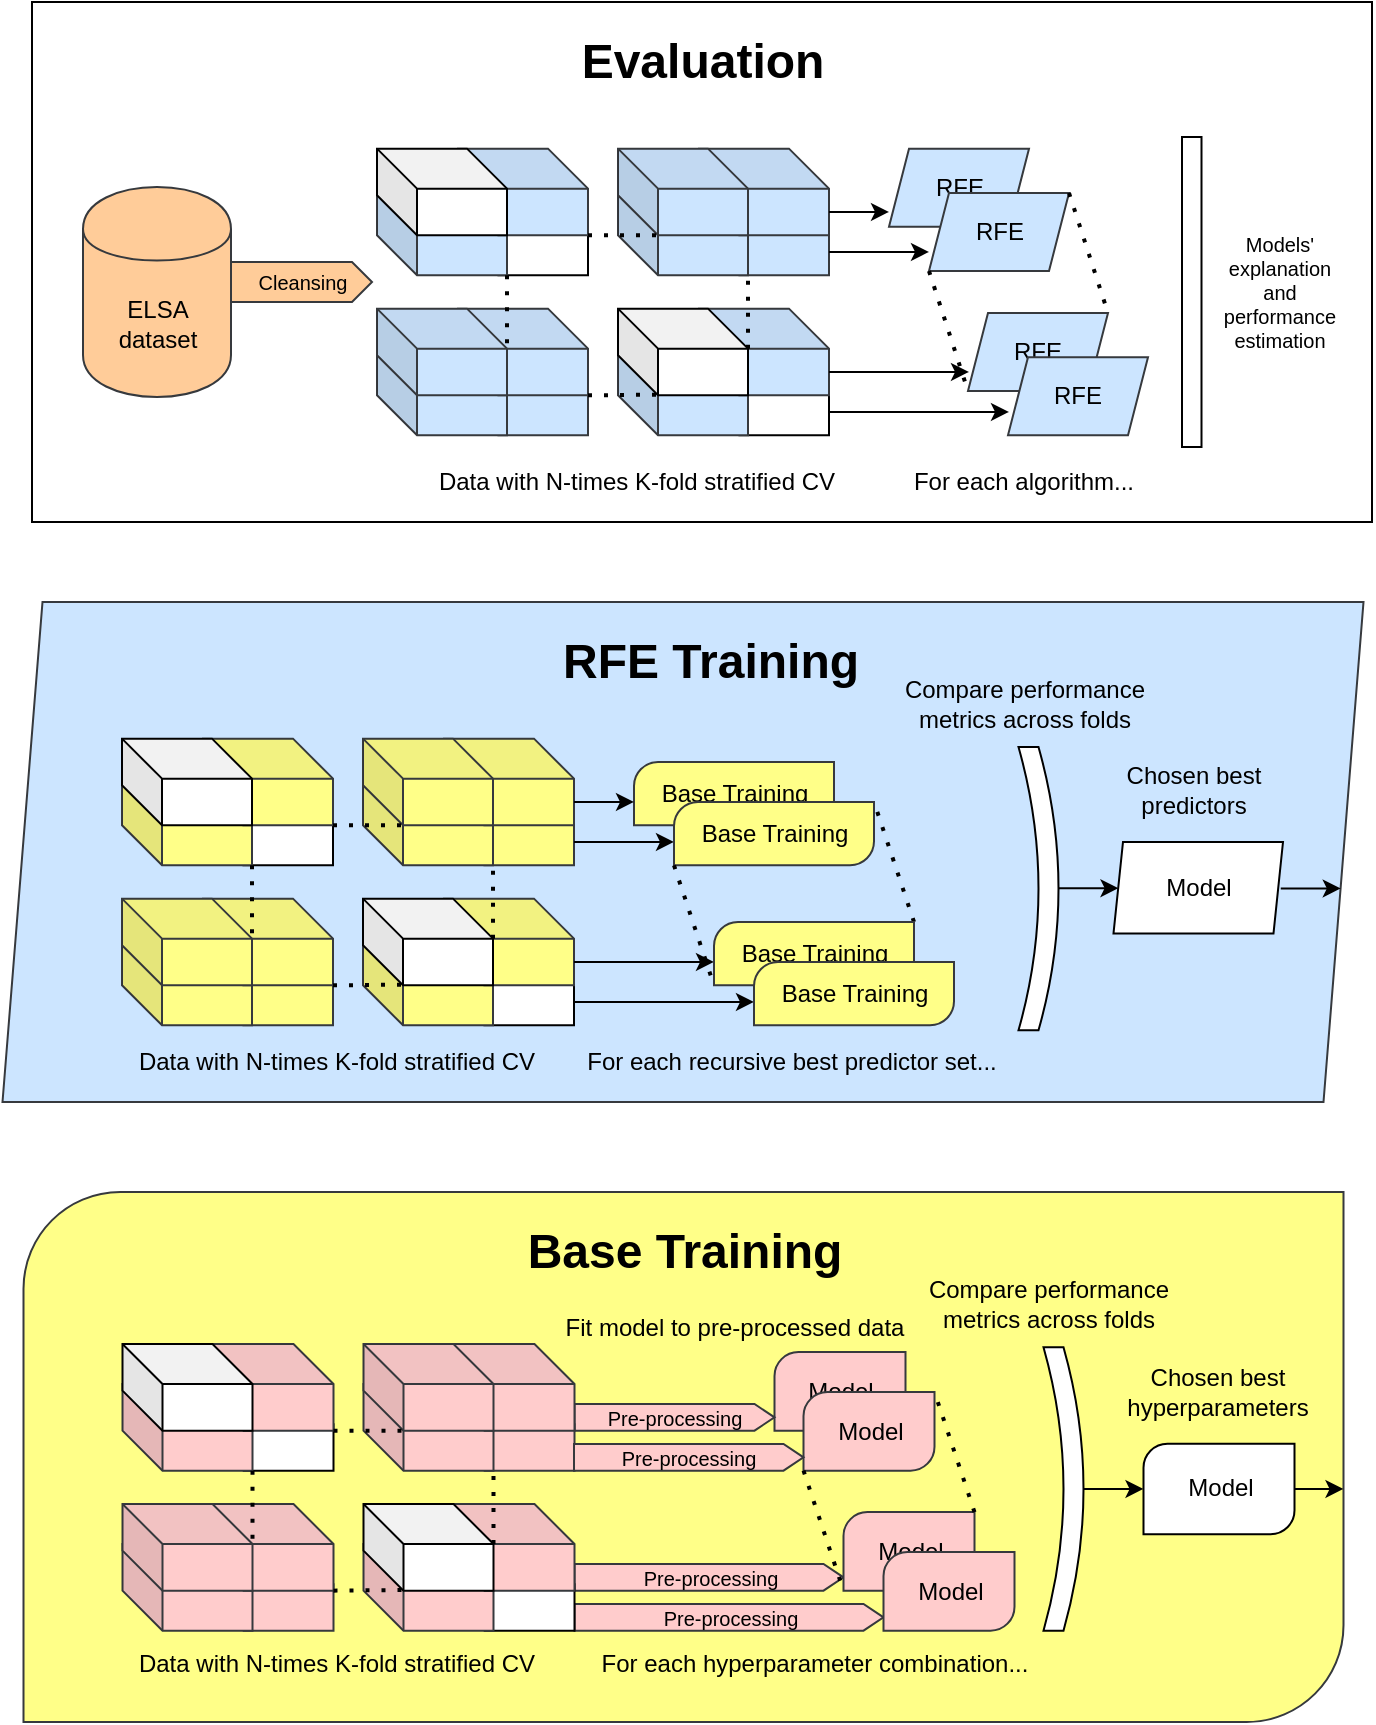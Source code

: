 <mxfile version="13.9.1" type="device"><diagram id="-AvTwbQwjEeElVuaufn1" name="Page-1"><mxGraphModel dx="1426" dy="756" grid="1" gridSize="10" guides="1" tooltips="1" connect="1" arrows="1" fold="1" page="1" pageScale="1" pageWidth="850" pageHeight="1100" math="0" shadow="0"><root><mxCell id="0"/><mxCell id="1" parent="0"/><mxCell id="Uj10vqcuQLMMDsnyqy1q-6" value="" style="shape=parallelogram;perimeter=parallelogramPerimeter;whiteSpace=wrap;html=1;fixedSize=1;fillColor=#cce5ff;strokeColor=#36393d;" parent="1" vertex="1"><mxGeometry x="565.25" y="420" width="680.5" height="250" as="geometry"/></mxCell><mxCell id="lSpxQKbVKW085yXqvklW-295" value="" style="endArrow=none;dashed=1;html=1;dashPattern=1 3;strokeWidth=2;fontSize=12;entryX=1;entryY=0;entryDx=0;entryDy=0;entryPerimeter=0;exitX=1;exitY=0;exitDx=0;exitDy=0;exitPerimeter=0;" parent="1" source="lSpxQKbVKW085yXqvklW-292" target="lSpxQKbVKW085yXqvklW-291" edge="1"><mxGeometry width="50" height="50" relative="1" as="geometry"><mxPoint x="771" y="619.99" as="sourcePoint"/><mxPoint x="821" y="569.99" as="targetPoint"/></mxGeometry></mxCell><mxCell id="lSpxQKbVKW085yXqvklW-287" value="Base Training" style="verticalLabelPosition=middle;verticalAlign=middle;html=1;shape=mxgraph.basic.diag_round_rect;dx=6;fontSize=12;labelPosition=center;align=center;fillColor=#ffff88;strokeColor=#36393d;" parent="1" vertex="1"><mxGeometry x="881" y="500" width="100" height="31.66" as="geometry"/></mxCell><mxCell id="lSpxQKbVKW085yXqvklW-241" value="" style="verticalLabelPosition=bottom;verticalAlign=top;html=1;shape=mxgraph.basic.diag_round_rect;dx=24.21;fontSize=10;fillColor=#ffff88;strokeColor=#36393d;" parent="1" vertex="1"><mxGeometry x="575.75" y="715" width="660" height="265" as="geometry"/></mxCell><mxCell id="lSpxQKbVKW085yXqvklW-206" value="Model" style="verticalLabelPosition=middle;verticalAlign=middle;html=1;shape=mxgraph.basic.diag_round_rect;dx=6;labelPosition=center;align=center;fillColor=#ffcccc;strokeColor=#36393d;" parent="1" vertex="1"><mxGeometry x="951.25" y="795.03" width="65.5" height="39.3" as="geometry"/></mxCell><mxCell id="lSpxQKbVKW085yXqvklW-193" value="&lt;meta charset=&quot;utf-8&quot;&gt;&lt;span style=&quot;font-family: helvetica; font-size: 10px; font-style: normal; letter-spacing: normal; text-align: center; text-indent: 0px; text-transform: none; word-spacing: 0px; display: inline; float: none;&quot;&gt;Pre-processing&lt;/span&gt;" style="html=1;shadow=0;dashed=0;align=center;verticalAlign=middle;shape=mxgraph.arrows2.arrow;dy=0;dx=10;notch=0;fontSize=10;fontStyle=0;labelBackgroundColor=none;fillColor=#ffcccc;strokeColor=#36393d;" parent="1" vertex="1"><mxGeometry x="851.25" y="821" width="100" height="13.33" as="geometry"/></mxCell><mxCell id="lSpxQKbVKW085yXqvklW-195" value="Pre-processing" style="html=1;shadow=0;dashed=0;align=center;verticalAlign=middle;shape=mxgraph.arrows2.arrow;dy=0;dx=10;notch=0;fontSize=10;fillColor=#ffcccc;strokeColor=#36393d;" parent="1" vertex="1"><mxGeometry x="851.25" y="901" width="134.5" height="13.33" as="geometry"/></mxCell><mxCell id="lSpxQKbVKW085yXqvklW-196" value="Pre-processing" style="html=1;shadow=0;dashed=0;align=center;verticalAlign=middle;shape=mxgraph.arrows2.arrow;dy=0;dx=10;notch=0;fontSize=10;fillColor=#ffcccc;strokeColor=#36393d;" parent="1" vertex="1"><mxGeometry x="851.25" y="921" width="154.5" height="13.33" as="geometry"/></mxCell><mxCell id="lSpxQKbVKW085yXqvklW-6" value="" style="rounded=0;whiteSpace=wrap;html=1;" parent="1" vertex="1"><mxGeometry x="580" y="120" width="670" height="260" as="geometry"/></mxCell><mxCell id="lSpxQKbVKW085yXqvklW-11" value="ELSA dataset" style="shape=cylinder;whiteSpace=wrap;html=1;boundedLbl=1;backgroundOutline=1;fillColor=#ffcc99;strokeColor=#36393d;" parent="1" vertex="1"><mxGeometry x="605.5" y="212.5" width="74" height="105" as="geometry"/></mxCell><mxCell id="lSpxQKbVKW085yXqvklW-92" value="" style="shape=dataStorage;whiteSpace=wrap;html=1;rotation=-180;size=0.5;" parent="1" vertex="1"><mxGeometry x="1085.75" y="792.66" width="20" height="141.67" as="geometry"/></mxCell><mxCell id="lSpxQKbVKW085yXqvklW-142" value="" style="shape=cube;whiteSpace=wrap;html=1;boundedLbl=1;backgroundOutline=1;darkOpacity=0.05;darkOpacity2=0.1;fillColor=#ffcccc;strokeColor=#36393d;" parent="1" vertex="1"><mxGeometry x="786.25" y="811" width="65" height="43.33" as="geometry"/></mxCell><mxCell id="lSpxQKbVKW085yXqvklW-143" value="" style="shape=cube;whiteSpace=wrap;html=1;boundedLbl=1;backgroundOutline=1;darkOpacity=0.05;darkOpacity2=0.1;fillColor=#ffcccc;strokeColor=#36393d;" parent="1" vertex="1"><mxGeometry x="745.75" y="811" width="65" height="43.33" as="geometry"/></mxCell><mxCell id="lSpxQKbVKW085yXqvklW-146" value="" style="shape=cube;whiteSpace=wrap;html=1;boundedLbl=1;backgroundOutline=1;darkOpacity=0.05;darkOpacity2=0.1;" parent="1" vertex="1"><mxGeometry x="665.75" y="811" width="65" height="43.33" as="geometry"/></mxCell><mxCell id="lSpxQKbVKW085yXqvklW-148" value="" style="shape=cube;whiteSpace=wrap;html=1;boundedLbl=1;backgroundOutline=1;darkOpacity=0.05;darkOpacity2=0.1;fillColor=#ffcccc;strokeColor=#36393d;" parent="1" vertex="1"><mxGeometry x="625.25" y="811" width="65" height="43.33" as="geometry"/></mxCell><mxCell id="lSpxQKbVKW085yXqvklW-158" value="" style="shape=cube;whiteSpace=wrap;html=1;boundedLbl=1;backgroundOutline=1;darkOpacity=0.05;darkOpacity2=0.1;fillColor=#ffcccc;strokeColor=#36393d;" parent="1" vertex="1"><mxGeometry x="786.25" y="791" width="65" height="43.33" as="geometry"/></mxCell><mxCell id="lSpxQKbVKW085yXqvklW-159" value="" style="shape=cube;whiteSpace=wrap;html=1;boundedLbl=1;backgroundOutline=1;darkOpacity=0.05;darkOpacity2=0.1;fillColor=#ffcccc;strokeColor=#36393d;" parent="1" vertex="1"><mxGeometry x="745.75" y="791" width="65" height="43.33" as="geometry"/></mxCell><mxCell id="lSpxQKbVKW085yXqvklW-160" value="" style="shape=cube;whiteSpace=wrap;html=1;boundedLbl=1;backgroundOutline=1;darkOpacity=0.05;darkOpacity2=0.1;fillColor=#ffcccc;strokeColor=#36393d;" parent="1" vertex="1"><mxGeometry x="665.75" y="791" width="65" height="43.33" as="geometry"/></mxCell><mxCell id="lSpxQKbVKW085yXqvklW-161" value="" style="shape=cube;whiteSpace=wrap;html=1;boundedLbl=1;backgroundOutline=1;darkOpacity=0.05;darkOpacity2=0.1;" parent="1" vertex="1"><mxGeometry x="625.25" y="791" width="65" height="43.33" as="geometry"/></mxCell><mxCell id="lSpxQKbVKW085yXqvklW-162" value="" style="endArrow=none;dashed=1;html=1;dashPattern=1 3;strokeWidth=2;exitX=1;exitY=1;exitDx=0;exitDy=0;exitPerimeter=0;entryX=0;entryY=0;entryDx=20;entryDy=43.33;entryPerimeter=0;" parent="1" source="lSpxQKbVKW085yXqvklW-160" target="lSpxQKbVKW085yXqvklW-159" edge="1"><mxGeometry width="50" height="50" relative="1" as="geometry"><mxPoint x="835.75" y="711" as="sourcePoint"/><mxPoint x="885.75" y="661" as="targetPoint"/></mxGeometry></mxCell><mxCell id="lSpxQKbVKW085yXqvklW-176" value="" style="shape=cube;whiteSpace=wrap;html=1;boundedLbl=1;backgroundOutline=1;darkOpacity=0.05;darkOpacity2=0.1;" parent="1" vertex="1"><mxGeometry x="786.25" y="891" width="65" height="43.33" as="geometry"/></mxCell><mxCell id="lSpxQKbVKW085yXqvklW-177" value="" style="shape=cube;whiteSpace=wrap;html=1;boundedLbl=1;backgroundOutline=1;darkOpacity=0.05;darkOpacity2=0.1;fillColor=#ffcccc;strokeColor=#36393d;" parent="1" vertex="1"><mxGeometry x="745.75" y="891" width="65" height="43.33" as="geometry"/></mxCell><mxCell id="lSpxQKbVKW085yXqvklW-178" value="" style="shape=cube;whiteSpace=wrap;html=1;boundedLbl=1;backgroundOutline=1;darkOpacity=0.05;darkOpacity2=0.1;fillColor=#ffcccc;strokeColor=#36393d;" parent="1" vertex="1"><mxGeometry x="665.75" y="891" width="65" height="43.33" as="geometry"/></mxCell><mxCell id="lSpxQKbVKW085yXqvklW-179" value="" style="shape=cube;whiteSpace=wrap;html=1;boundedLbl=1;backgroundOutline=1;darkOpacity=0.05;darkOpacity2=0.1;fillColor=#ffcccc;strokeColor=#36393d;" parent="1" vertex="1"><mxGeometry x="625.25" y="891" width="65" height="43.33" as="geometry"/></mxCell><mxCell id="lSpxQKbVKW085yXqvklW-182" value="" style="shape=cube;whiteSpace=wrap;html=1;boundedLbl=1;backgroundOutline=1;darkOpacity=0.05;darkOpacity2=0.1;fillColor=#ffcccc;strokeColor=#36393d;" parent="1" vertex="1"><mxGeometry x="786.25" y="871" width="65" height="43.33" as="geometry"/></mxCell><mxCell id="lSpxQKbVKW085yXqvklW-183" value="" style="shape=cube;whiteSpace=wrap;html=1;boundedLbl=1;backgroundOutline=1;darkOpacity=0.05;darkOpacity2=0.1;" parent="1" vertex="1"><mxGeometry x="745.75" y="871" width="65" height="43.33" as="geometry"/></mxCell><mxCell id="lSpxQKbVKW085yXqvklW-184" value="" style="shape=cube;whiteSpace=wrap;html=1;boundedLbl=1;backgroundOutline=1;darkOpacity=0.05;darkOpacity2=0.1;fillColor=#ffcccc;strokeColor=#36393d;" parent="1" vertex="1"><mxGeometry x="665.75" y="871" width="65" height="43.33" as="geometry"/></mxCell><mxCell id="lSpxQKbVKW085yXqvklW-185" value="" style="shape=cube;whiteSpace=wrap;html=1;boundedLbl=1;backgroundOutline=1;darkOpacity=0.05;darkOpacity2=0.1;fillColor=#ffcccc;strokeColor=#36393d;" parent="1" vertex="1"><mxGeometry x="625.25" y="871" width="65" height="43.33" as="geometry"/></mxCell><mxCell id="lSpxQKbVKW085yXqvklW-186" value="" style="endArrow=none;dashed=1;html=1;dashPattern=1 3;strokeWidth=2;exitX=1;exitY=1;exitDx=0;exitDy=0;exitPerimeter=0;" parent="1" source="lSpxQKbVKW085yXqvklW-184" edge="1"><mxGeometry width="50" height="50" relative="1" as="geometry"><mxPoint x="745.75" y="951" as="sourcePoint"/><mxPoint x="765.75" y="914" as="targetPoint"/></mxGeometry></mxCell><mxCell id="lSpxQKbVKW085yXqvklW-188" value="" style="endArrow=none;dashed=1;html=1;dashPattern=1 3;strokeWidth=2;exitX=1;exitY=1;exitDx=0;exitDy=0;exitPerimeter=0;entryX=0;entryY=0;entryDx=65;entryDy=20;entryPerimeter=0;" parent="1" source="lSpxQKbVKW085yXqvklW-148" target="lSpxQKbVKW085yXqvklW-185" edge="1"><mxGeometry width="50" height="50" relative="1" as="geometry"><mxPoint x="835.75" y="821" as="sourcePoint"/><mxPoint x="885.75" y="771" as="targetPoint"/></mxGeometry></mxCell><mxCell id="lSpxQKbVKW085yXqvklW-191" value="" style="endArrow=none;dashed=1;html=1;dashPattern=1 3;strokeWidth=2;exitX=0;exitY=0;exitDx=65;exitDy=20;exitPerimeter=0;entryX=1;entryY=1;entryDx=0;entryDy=0;entryPerimeter=0;" parent="1" source="lSpxQKbVKW085yXqvklW-183" target="lSpxQKbVKW085yXqvklW-143" edge="1"><mxGeometry width="50" height="50" relative="1" as="geometry"><mxPoint x="835.75" y="821" as="sourcePoint"/><mxPoint x="885.75" y="771" as="targetPoint"/></mxGeometry></mxCell><mxCell id="lSpxQKbVKW085yXqvklW-199" value="Model" style="verticalLabelPosition=middle;verticalAlign=middle;html=1;shape=mxgraph.basic.diag_round_rect;dx=6;labelPosition=center;align=center;fillColor=#ffcccc;strokeColor=#36393d;" parent="1" vertex="1"><mxGeometry x="965.75" y="815.03" width="65.5" height="39.3" as="geometry"/></mxCell><mxCell id="lSpxQKbVKW085yXqvklW-202" value="Model" style="verticalLabelPosition=middle;verticalAlign=middle;html=1;shape=mxgraph.basic.diag_round_rect;dx=6;labelPosition=center;align=center;fillColor=#ffcccc;strokeColor=#36393d;" parent="1" vertex="1"><mxGeometry x="985.75" y="875.03" width="65.5" height="39.3" as="geometry"/></mxCell><mxCell id="lSpxQKbVKW085yXqvklW-203" value="Model" style="verticalLabelPosition=middle;verticalAlign=middle;html=1;shape=mxgraph.basic.diag_round_rect;dx=6;labelPosition=center;align=center;fillColor=#ffcccc;strokeColor=#36393d;" parent="1" vertex="1"><mxGeometry x="1005.75" y="895.03" width="65.5" height="39.3" as="geometry"/></mxCell><mxCell id="lSpxQKbVKW085yXqvklW-205" value="Model" style="verticalLabelPosition=middle;verticalAlign=middle;html=1;shape=mxgraph.basic.diag_round_rect;dx=6;labelPosition=center;align=center;" parent="1" vertex="1"><mxGeometry x="1135.75" y="840.84" width="75.5" height="45.3" as="geometry"/></mxCell><mxCell id="lSpxQKbVKW085yXqvklW-211" value="" style="endArrow=none;dashed=1;html=1;dashPattern=1 3;strokeWidth=2;fontSize=10;entryX=1;entryY=0;entryDx=0;entryDy=0;entryPerimeter=0;exitX=1;exitY=0;exitDx=0;exitDy=0;exitPerimeter=0;" parent="1" source="lSpxQKbVKW085yXqvklW-202" target="lSpxQKbVKW085yXqvklW-199" edge="1"><mxGeometry width="50" height="50" relative="1" as="geometry"><mxPoint x="895.75" y="831" as="sourcePoint"/><mxPoint x="945.75" y="781" as="targetPoint"/></mxGeometry></mxCell><mxCell id="lSpxQKbVKW085yXqvklW-213" value="" style="endArrow=classic;html=1;fontSize=10;entryX=0;entryY=0.5;entryDx=0;entryDy=0;entryPerimeter=0;exitX=0;exitY=0.5;exitDx=0;exitDy=0;" parent="1" source="lSpxQKbVKW085yXqvklW-92" target="lSpxQKbVKW085yXqvklW-205" edge="1"><mxGeometry width="50" height="50" relative="1" as="geometry"><mxPoint x="895.75" y="831" as="sourcePoint"/><mxPoint x="945.75" y="781" as="targetPoint"/></mxGeometry></mxCell><mxCell id="lSpxQKbVKW085yXqvklW-217" value="" style="shape=cube;whiteSpace=wrap;html=1;boundedLbl=1;backgroundOutline=1;darkOpacity=0.05;darkOpacity2=0.1;fillColor=#ffff88;strokeColor=#36393d;" parent="1" vertex="1"><mxGeometry x="786" y="508.33" width="65" height="43.33" as="geometry"/></mxCell><mxCell id="lSpxQKbVKW085yXqvklW-218" value="" style="shape=cube;whiteSpace=wrap;html=1;boundedLbl=1;backgroundOutline=1;darkOpacity=0.05;darkOpacity2=0.1;fillColor=#ffff88;strokeColor=#36393d;" parent="1" vertex="1"><mxGeometry x="745.5" y="508.33" width="65" height="43.33" as="geometry"/></mxCell><mxCell id="lSpxQKbVKW085yXqvklW-219" value="" style="shape=cube;whiteSpace=wrap;html=1;boundedLbl=1;backgroundOutline=1;darkOpacity=0.05;darkOpacity2=0.1;" parent="1" vertex="1"><mxGeometry x="665.5" y="508.33" width="65" height="43.33" as="geometry"/></mxCell><mxCell id="lSpxQKbVKW085yXqvklW-220" value="" style="shape=cube;whiteSpace=wrap;html=1;boundedLbl=1;backgroundOutline=1;darkOpacity=0.05;darkOpacity2=0.1;fillColor=#ffff88;strokeColor=#36393d;" parent="1" vertex="1"><mxGeometry x="625" y="508.33" width="65" height="43.33" as="geometry"/></mxCell><mxCell id="lSpxQKbVKW085yXqvklW-221" value="" style="shape=cube;whiteSpace=wrap;html=1;boundedLbl=1;backgroundOutline=1;darkOpacity=0.05;darkOpacity2=0.1;fillColor=#ffff88;strokeColor=#36393d;" parent="1" vertex="1"><mxGeometry x="786" y="488.33" width="65" height="43.33" as="geometry"/></mxCell><mxCell id="lSpxQKbVKW085yXqvklW-222" value="" style="shape=cube;whiteSpace=wrap;html=1;boundedLbl=1;backgroundOutline=1;darkOpacity=0.05;darkOpacity2=0.1;fillColor=#ffff88;strokeColor=#36393d;" parent="1" vertex="1"><mxGeometry x="745.5" y="488.33" width="65" height="43.33" as="geometry"/></mxCell><mxCell id="lSpxQKbVKW085yXqvklW-223" value="" style="shape=cube;whiteSpace=wrap;html=1;boundedLbl=1;backgroundOutline=1;darkOpacity=0.05;darkOpacity2=0.1;fillColor=#ffff88;strokeColor=#36393d;" parent="1" vertex="1"><mxGeometry x="665.5" y="488.33" width="65" height="43.33" as="geometry"/></mxCell><mxCell id="lSpxQKbVKW085yXqvklW-224" value="" style="shape=cube;whiteSpace=wrap;html=1;boundedLbl=1;backgroundOutline=1;darkOpacity=0.05;darkOpacity2=0.1;" parent="1" vertex="1"><mxGeometry x="625" y="488.33" width="65" height="43.33" as="geometry"/></mxCell><mxCell id="lSpxQKbVKW085yXqvklW-225" value="" style="endArrow=none;dashed=1;html=1;dashPattern=1 3;strokeWidth=2;exitX=1;exitY=1;exitDx=0;exitDy=0;exitPerimeter=0;entryX=0;entryY=0;entryDx=20;entryDy=43.33;entryPerimeter=0;" parent="1" source="lSpxQKbVKW085yXqvklW-223" target="lSpxQKbVKW085yXqvklW-222" edge="1"><mxGeometry width="50" height="50" relative="1" as="geometry"><mxPoint x="835.5" y="408.33" as="sourcePoint"/><mxPoint x="885.5" y="358.33" as="targetPoint"/></mxGeometry></mxCell><mxCell id="lSpxQKbVKW085yXqvklW-226" value="" style="shape=cube;whiteSpace=wrap;html=1;boundedLbl=1;backgroundOutline=1;darkOpacity=0.05;darkOpacity2=0.1;" parent="1" vertex="1"><mxGeometry x="786" y="588.33" width="65" height="43.33" as="geometry"/></mxCell><mxCell id="lSpxQKbVKW085yXqvklW-227" value="" style="shape=cube;whiteSpace=wrap;html=1;boundedLbl=1;backgroundOutline=1;darkOpacity=0.05;darkOpacity2=0.1;fillColor=#ffff88;strokeColor=#36393d;" parent="1" vertex="1"><mxGeometry x="745.5" y="588.33" width="65" height="43.33" as="geometry"/></mxCell><mxCell id="lSpxQKbVKW085yXqvklW-228" value="" style="shape=cube;whiteSpace=wrap;html=1;boundedLbl=1;backgroundOutline=1;darkOpacity=0.05;darkOpacity2=0.1;fillColor=#ffff88;strokeColor=#36393d;" parent="1" vertex="1"><mxGeometry x="665.5" y="588.33" width="65" height="43.33" as="geometry"/></mxCell><mxCell id="lSpxQKbVKW085yXqvklW-229" value="" style="shape=cube;whiteSpace=wrap;html=1;boundedLbl=1;backgroundOutline=1;darkOpacity=0.05;darkOpacity2=0.1;fillColor=#ffff88;strokeColor=#36393d;" parent="1" vertex="1"><mxGeometry x="625" y="588.33" width="65" height="43.33" as="geometry"/></mxCell><mxCell id="lSpxQKbVKW085yXqvklW-230" value="" style="shape=cube;whiteSpace=wrap;html=1;boundedLbl=1;backgroundOutline=1;darkOpacity=0.05;darkOpacity2=0.1;fillColor=#ffff88;strokeColor=#36393d;" parent="1" vertex="1"><mxGeometry x="786" y="568.33" width="65" height="43.33" as="geometry"/></mxCell><mxCell id="lSpxQKbVKW085yXqvklW-231" value="" style="shape=cube;whiteSpace=wrap;html=1;boundedLbl=1;backgroundOutline=1;darkOpacity=0.05;darkOpacity2=0.1;" parent="1" vertex="1"><mxGeometry x="745.5" y="568.33" width="65" height="43.33" as="geometry"/></mxCell><mxCell id="lSpxQKbVKW085yXqvklW-232" value="" style="shape=cube;whiteSpace=wrap;html=1;boundedLbl=1;backgroundOutline=1;darkOpacity=0.05;darkOpacity2=0.1;fillColor=#ffff88;strokeColor=#36393d;" parent="1" vertex="1"><mxGeometry x="665.5" y="568.33" width="65" height="43.33" as="geometry"/></mxCell><mxCell id="lSpxQKbVKW085yXqvklW-233" value="" style="shape=cube;whiteSpace=wrap;html=1;boundedLbl=1;backgroundOutline=1;darkOpacity=0.05;darkOpacity2=0.1;fillColor=#ffff88;strokeColor=#36393d;" parent="1" vertex="1"><mxGeometry x="625" y="568.33" width="65" height="43.33" as="geometry"/></mxCell><mxCell id="lSpxQKbVKW085yXqvklW-234" value="" style="endArrow=none;dashed=1;html=1;dashPattern=1 3;strokeWidth=2;exitX=1;exitY=1;exitDx=0;exitDy=0;exitPerimeter=0;" parent="1" source="lSpxQKbVKW085yXqvklW-232" edge="1"><mxGeometry width="50" height="50" relative="1" as="geometry"><mxPoint x="745.5" y="648.33" as="sourcePoint"/><mxPoint x="765.5" y="611.33" as="targetPoint"/></mxGeometry></mxCell><mxCell id="lSpxQKbVKW085yXqvklW-235" value="" style="endArrow=none;dashed=1;html=1;dashPattern=1 3;strokeWidth=2;exitX=1;exitY=1;exitDx=0;exitDy=0;exitPerimeter=0;entryX=0;entryY=0;entryDx=65;entryDy=20;entryPerimeter=0;" parent="1" source="lSpxQKbVKW085yXqvklW-220" target="lSpxQKbVKW085yXqvklW-233" edge="1"><mxGeometry width="50" height="50" relative="1" as="geometry"><mxPoint x="835.5" y="518.33" as="sourcePoint"/><mxPoint x="885.5" y="468.33" as="targetPoint"/></mxGeometry></mxCell><mxCell id="lSpxQKbVKW085yXqvklW-236" value="" style="endArrow=none;dashed=1;html=1;dashPattern=1 3;strokeWidth=2;exitX=0;exitY=0;exitDx=65;exitDy=20;exitPerimeter=0;entryX=1;entryY=1;entryDx=0;entryDy=0;entryPerimeter=0;" parent="1" source="lSpxQKbVKW085yXqvklW-231" target="lSpxQKbVKW085yXqvklW-218" edge="1"><mxGeometry width="50" height="50" relative="1" as="geometry"><mxPoint x="835.5" y="518.33" as="sourcePoint"/><mxPoint x="885.5" y="468.33" as="targetPoint"/></mxGeometry></mxCell><mxCell id="lSpxQKbVKW085yXqvklW-238" value="" style="endArrow=classic;html=1;fontSize=10;exitX=1;exitY=0.5;exitDx=0;exitDy=0;exitPerimeter=0;entryX=1;entryY=0.5;entryDx=0;entryDy=0;entryPerimeter=0;" parent="1" source="lSpxQKbVKW085yXqvklW-205" edge="1"><mxGeometry width="50" height="50" relative="1" as="geometry"><mxPoint x="865.75" y="911" as="sourcePoint"/><mxPoint x="1235.75" y="863.49" as="targetPoint"/></mxGeometry></mxCell><mxCell id="lSpxQKbVKW085yXqvklW-240" value="&lt;font style=&quot;font-size: 12px&quot;&gt;For each hyperparameter combination...&lt;/font&gt;" style="text;html=1;strokeColor=none;fillColor=none;align=center;verticalAlign=middle;whiteSpace=wrap;rounded=0;fontSize=10;rotation=0;" parent="1" vertex="1"><mxGeometry x="843.57" y="941" width="254.87" height="20" as="geometry"/></mxCell><mxCell id="lSpxQKbVKW085yXqvklW-245" value="" style="endArrow=none;dashed=1;html=1;dashPattern=1 3;strokeWidth=2;fontSize=16;entryX=0;entryY=1;entryDx=0;entryDy=0;entryPerimeter=0;exitX=0;exitY=1;exitDx=0;exitDy=0;exitPerimeter=0;" parent="1" source="lSpxQKbVKW085yXqvklW-199" target="lSpxQKbVKW085yXqvklW-202" edge="1"><mxGeometry width="50" height="50" relative="1" as="geometry"><mxPoint x="885.75" y="751" as="sourcePoint"/><mxPoint x="935.75" y="701" as="targetPoint"/></mxGeometry></mxCell><mxCell id="lSpxQKbVKW085yXqvklW-263" value="" style="endArrow=classic;html=1;fontSize=12;exitX=0;exitY=0;exitDx=65;exitDy=31.665;exitPerimeter=0;" parent="1" source="lSpxQKbVKW085yXqvklW-221" edge="1"><mxGeometry width="50" height="50" relative="1" as="geometry"><mxPoint x="771" y="539.99" as="sourcePoint"/><mxPoint x="881" y="519.99" as="targetPoint"/></mxGeometry></mxCell><mxCell id="lSpxQKbVKW085yXqvklW-265" value="" style="endArrow=classic;html=1;fontSize=12;exitX=0;exitY=0;exitDx=65;exitDy=31.665;exitPerimeter=0;" parent="1" source="lSpxQKbVKW085yXqvklW-217" edge="1"><mxGeometry width="50" height="50" relative="1" as="geometry"><mxPoint x="771" y="539.99" as="sourcePoint"/><mxPoint x="901" y="539.99" as="targetPoint"/></mxGeometry></mxCell><mxCell id="lSpxQKbVKW085yXqvklW-266" value="" style="endArrow=classic;html=1;fontSize=12;exitX=0;exitY=0;exitDx=65;exitDy=31.665;exitPerimeter=0;" parent="1" source="lSpxQKbVKW085yXqvklW-230" edge="1"><mxGeometry width="50" height="50" relative="1" as="geometry"><mxPoint x="771" y="539.99" as="sourcePoint"/><mxPoint x="921" y="599.99" as="targetPoint"/></mxGeometry></mxCell><mxCell id="lSpxQKbVKW085yXqvklW-269" value="" style="endArrow=classic;html=1;fontSize=12;exitX=0;exitY=0;exitDx=65;exitDy=31.665;exitPerimeter=0;" parent="1" source="lSpxQKbVKW085yXqvklW-226" edge="1"><mxGeometry width="50" height="50" relative="1" as="geometry"><mxPoint x="771" y="599.99" as="sourcePoint"/><mxPoint x="941" y="619.99" as="targetPoint"/></mxGeometry></mxCell><mxCell id="lSpxQKbVKW085yXqvklW-291" value="Base Training" style="verticalLabelPosition=middle;verticalAlign=middle;html=1;shape=mxgraph.basic.diag_round_rect;dx=6;fontSize=12;labelPosition=center;align=center;fillColor=#ffff88;strokeColor=#36393d;" parent="1" vertex="1"><mxGeometry x="901" y="520" width="100" height="31.66" as="geometry"/></mxCell><mxCell id="lSpxQKbVKW085yXqvklW-292" value="Base Training" style="verticalLabelPosition=middle;verticalAlign=middle;html=1;shape=mxgraph.basic.diag_round_rect;dx=6;fontSize=12;labelPosition=center;align=center;fillColor=#ffff88;strokeColor=#36393d;" parent="1" vertex="1"><mxGeometry x="921" y="580" width="100" height="31.66" as="geometry"/></mxCell><mxCell id="lSpxQKbVKW085yXqvklW-293" value="Base Training" style="verticalLabelPosition=middle;verticalAlign=middle;html=1;shape=mxgraph.basic.diag_round_rect;dx=6;fontSize=12;labelPosition=center;align=center;fillColor=#ffff88;strokeColor=#36393d;" parent="1" vertex="1"><mxGeometry x="941" y="600" width="100" height="31.66" as="geometry"/></mxCell><mxCell id="Uj10vqcuQLMMDsnyqy1q-1" value="Chosen best hyperparameters" style="text;html=1;strokeColor=none;fillColor=none;align=center;verticalAlign=middle;whiteSpace=wrap;rounded=0;" parent="1" vertex="1"><mxGeometry x="1112.38" y="804.68" width="122.25" height="20" as="geometry"/></mxCell><mxCell id="Uj10vqcuQLMMDsnyqy1q-2" value="Data with N-times K-fold stratified CV" style="text;html=1;strokeColor=none;fillColor=none;align=center;verticalAlign=middle;whiteSpace=wrap;rounded=0;" parent="1" vertex="1"><mxGeometry x="625.25" y="941" width="215" height="20" as="geometry"/></mxCell><mxCell id="Uj10vqcuQLMMDsnyqy1q-3" value="Compare performance metrics across folds" style="text;html=1;strokeColor=none;fillColor=none;align=center;verticalAlign=middle;whiteSpace=wrap;rounded=0;" parent="1" vertex="1"><mxGeometry x="1025.75" y="761" width="125" height="20" as="geometry"/></mxCell><mxCell id="Uj10vqcuQLMMDsnyqy1q-4" value="Fit model to pre-processed data" style="text;html=1;strokeColor=none;fillColor=none;align=center;verticalAlign=middle;whiteSpace=wrap;rounded=0;" parent="1" vertex="1"><mxGeometry x="828.5" y="772.66" width="205" height="20" as="geometry"/></mxCell><mxCell id="Uj10vqcuQLMMDsnyqy1q-7" value="" style="shape=dataStorage;whiteSpace=wrap;html=1;rotation=-180;size=0.5;" parent="1" vertex="1"><mxGeometry x="1073.25" y="492.49" width="20" height="141.67" as="geometry"/></mxCell><mxCell id="Uj10vqcuQLMMDsnyqy1q-8" value="Compare performance metrics across folds" style="text;html=1;strokeColor=none;fillColor=none;align=center;verticalAlign=middle;whiteSpace=wrap;rounded=0;" parent="1" vertex="1"><mxGeometry x="1013.25" y="460.83" width="127.25" height="20" as="geometry"/></mxCell><mxCell id="Uj10vqcuQLMMDsnyqy1q-9" value="Data with N-times K-fold stratified CV" style="text;html=1;strokeColor=none;fillColor=none;align=center;verticalAlign=middle;whiteSpace=wrap;rounded=0;" parent="1" vertex="1"><mxGeometry x="625" y="640" width="215" height="20" as="geometry"/></mxCell><mxCell id="Uj10vqcuQLMMDsnyqy1q-11" value="For each recursive best predictor set..." style="text;html=1;strokeColor=none;fillColor=none;align=center;verticalAlign=middle;whiteSpace=wrap;rounded=0;fontSize=12;rotation=0;" parent="1" vertex="1"><mxGeometry x="855.5" y="640" width="208.25" height="20" as="geometry"/></mxCell><mxCell id="Uj10vqcuQLMMDsnyqy1q-13" value="" style="endArrow=classic;html=1;fontSize=10;entryX=0;entryY=0.5;entryDx=0;entryDy=0;entryPerimeter=0;exitX=0;exitY=0.5;exitDx=0;exitDy=0;" parent="1" edge="1"><mxGeometry width="50" height="50" relative="1" as="geometry"><mxPoint x="1093.25" y="563.085" as="sourcePoint"/><mxPoint x="1123.25" y="563.08" as="targetPoint"/></mxGeometry></mxCell><mxCell id="Uj10vqcuQLMMDsnyqy1q-14" value="Chosen best predictors" style="text;html=1;strokeColor=none;fillColor=none;align=center;verticalAlign=middle;whiteSpace=wrap;rounded=0;" parent="1" vertex="1"><mxGeometry x="1099.88" y="504.27" width="122.25" height="20" as="geometry"/></mxCell><mxCell id="Uj10vqcuQLMMDsnyqy1q-15" value="Model" style="shape=parallelogram;perimeter=parallelogramPerimeter;whiteSpace=wrap;html=1;fixedSize=1;size=4.75;" parent="1" vertex="1"><mxGeometry x="1120.75" y="540" width="84.75" height="45.73" as="geometry"/></mxCell><mxCell id="Uj10vqcuQLMMDsnyqy1q-20" value="" style="endArrow=classic;html=1;fontSize=10;entryX=0;entryY=0.5;entryDx=0;entryDy=0;entryPerimeter=0;exitX=0;exitY=0.5;exitDx=0;exitDy=0;" parent="1" edge="1"><mxGeometry width="50" height="50" relative="1" as="geometry"><mxPoint x="1204.38" y="563.235" as="sourcePoint"/><mxPoint x="1234.38" y="563.23" as="targetPoint"/></mxGeometry></mxCell><mxCell id="Uj10vqcuQLMMDsnyqy1q-21" value="Cleansing" style="html=1;shadow=0;dashed=0;align=center;verticalAlign=middle;shape=mxgraph.arrows2.arrow;dy=0;dx=10;notch=0;fontSize=10;fillColor=#ffcc99;strokeColor=#36393d;" parent="1" vertex="1"><mxGeometry x="679.5" y="250" width="70.5" height="20" as="geometry"/></mxCell><mxCell id="Uj10vqcuQLMMDsnyqy1q-141" value="" style="shape=cube;whiteSpace=wrap;html=1;boundedLbl=1;backgroundOutline=1;darkOpacity=0.05;darkOpacity2=0.1;fillColor=#cce5ff;strokeColor=#36393d;" parent="1" vertex="1"><mxGeometry x="913.5" y="213.33" width="65" height="43.33" as="geometry"/></mxCell><mxCell id="Uj10vqcuQLMMDsnyqy1q-142" value="" style="shape=cube;whiteSpace=wrap;html=1;boundedLbl=1;backgroundOutline=1;darkOpacity=0.05;darkOpacity2=0.1;fillColor=#cce5ff;strokeColor=#36393d;" parent="1" vertex="1"><mxGeometry x="873" y="213.33" width="65" height="43.33" as="geometry"/></mxCell><mxCell id="Uj10vqcuQLMMDsnyqy1q-143" value="" style="shape=cube;whiteSpace=wrap;html=1;boundedLbl=1;backgroundOutline=1;darkOpacity=0.05;darkOpacity2=0.1;" parent="1" vertex="1"><mxGeometry x="793" y="213.33" width="65" height="43.33" as="geometry"/></mxCell><mxCell id="Uj10vqcuQLMMDsnyqy1q-144" value="" style="shape=cube;whiteSpace=wrap;html=1;boundedLbl=1;backgroundOutline=1;darkOpacity=0.05;darkOpacity2=0.1;fillColor=#cce5ff;strokeColor=#36393d;" parent="1" vertex="1"><mxGeometry x="752.5" y="213.33" width="65" height="43.33" as="geometry"/></mxCell><mxCell id="Uj10vqcuQLMMDsnyqy1q-145" value="" style="shape=cube;whiteSpace=wrap;html=1;boundedLbl=1;backgroundOutline=1;darkOpacity=0.05;darkOpacity2=0.1;fillColor=#cce5ff;strokeColor=#36393d;" parent="1" vertex="1"><mxGeometry x="913.5" y="193.33" width="65" height="43.33" as="geometry"/></mxCell><mxCell id="Uj10vqcuQLMMDsnyqy1q-146" value="" style="shape=cube;whiteSpace=wrap;html=1;boundedLbl=1;backgroundOutline=1;darkOpacity=0.05;darkOpacity2=0.1;fillColor=#cce5ff;strokeColor=#36393d;" parent="1" vertex="1"><mxGeometry x="873" y="193.33" width="65" height="43.33" as="geometry"/></mxCell><mxCell id="Uj10vqcuQLMMDsnyqy1q-147" value="" style="shape=cube;whiteSpace=wrap;html=1;boundedLbl=1;backgroundOutline=1;darkOpacity=0.05;darkOpacity2=0.1;fillColor=#cce5ff;strokeColor=#36393d;" parent="1" vertex="1"><mxGeometry x="793" y="193.33" width="65" height="43.33" as="geometry"/></mxCell><mxCell id="Uj10vqcuQLMMDsnyqy1q-148" value="" style="shape=cube;whiteSpace=wrap;html=1;boundedLbl=1;backgroundOutline=1;darkOpacity=0.05;darkOpacity2=0.1;" parent="1" vertex="1"><mxGeometry x="752.5" y="193.33" width="65" height="43.33" as="geometry"/></mxCell><mxCell id="Uj10vqcuQLMMDsnyqy1q-149" value="" style="endArrow=none;dashed=1;html=1;dashPattern=1 3;strokeWidth=2;exitX=1;exitY=1;exitDx=0;exitDy=0;exitPerimeter=0;entryX=0;entryY=0;entryDx=20;entryDy=43.33;entryPerimeter=0;" parent="1" source="Uj10vqcuQLMMDsnyqy1q-147" target="Uj10vqcuQLMMDsnyqy1q-146" edge="1"><mxGeometry width="50" height="50" relative="1" as="geometry"><mxPoint x="963" y="113.33" as="sourcePoint"/><mxPoint x="1013" y="63.33" as="targetPoint"/></mxGeometry></mxCell><mxCell id="Uj10vqcuQLMMDsnyqy1q-150" value="" style="shape=cube;whiteSpace=wrap;html=1;boundedLbl=1;backgroundOutline=1;darkOpacity=0.05;darkOpacity2=0.1;" parent="1" vertex="1"><mxGeometry x="913.5" y="293.33" width="65" height="43.33" as="geometry"/></mxCell><mxCell id="Uj10vqcuQLMMDsnyqy1q-151" value="" style="shape=cube;whiteSpace=wrap;html=1;boundedLbl=1;backgroundOutline=1;darkOpacity=0.05;darkOpacity2=0.1;fillColor=#cce5ff;strokeColor=#36393d;" parent="1" vertex="1"><mxGeometry x="873" y="293.33" width="65" height="43.33" as="geometry"/></mxCell><mxCell id="Uj10vqcuQLMMDsnyqy1q-152" value="" style="shape=cube;whiteSpace=wrap;html=1;boundedLbl=1;backgroundOutline=1;darkOpacity=0.05;darkOpacity2=0.1;fillColor=#cce5ff;strokeColor=#36393d;" parent="1" vertex="1"><mxGeometry x="793" y="293.33" width="65" height="43.33" as="geometry"/></mxCell><mxCell id="Uj10vqcuQLMMDsnyqy1q-153" value="" style="shape=cube;whiteSpace=wrap;html=1;boundedLbl=1;backgroundOutline=1;darkOpacity=0.05;darkOpacity2=0.1;fillColor=#cce5ff;strokeColor=#36393d;" parent="1" vertex="1"><mxGeometry x="752.5" y="293.33" width="65" height="43.33" as="geometry"/></mxCell><mxCell id="Uj10vqcuQLMMDsnyqy1q-154" value="" style="shape=cube;whiteSpace=wrap;html=1;boundedLbl=1;backgroundOutline=1;darkOpacity=0.05;darkOpacity2=0.1;fillColor=#cce5ff;strokeColor=#36393d;" parent="1" vertex="1"><mxGeometry x="913.5" y="273.33" width="65" height="43.33" as="geometry"/></mxCell><mxCell id="Uj10vqcuQLMMDsnyqy1q-155" value="" style="shape=cube;whiteSpace=wrap;html=1;boundedLbl=1;backgroundOutline=1;darkOpacity=0.05;darkOpacity2=0.1;" parent="1" vertex="1"><mxGeometry x="873" y="273.33" width="65" height="43.33" as="geometry"/></mxCell><mxCell id="Uj10vqcuQLMMDsnyqy1q-156" value="" style="shape=cube;whiteSpace=wrap;html=1;boundedLbl=1;backgroundOutline=1;darkOpacity=0.05;darkOpacity2=0.1;fillColor=#cce5ff;strokeColor=#36393d;" parent="1" vertex="1"><mxGeometry x="793" y="273.33" width="65" height="43.33" as="geometry"/></mxCell><mxCell id="Uj10vqcuQLMMDsnyqy1q-157" value="" style="shape=cube;whiteSpace=wrap;html=1;boundedLbl=1;backgroundOutline=1;darkOpacity=0.05;darkOpacity2=0.1;fillColor=#cce5ff;strokeColor=#36393d;" parent="1" vertex="1"><mxGeometry x="752.5" y="273.33" width="65" height="43.33" as="geometry"/></mxCell><mxCell id="Uj10vqcuQLMMDsnyqy1q-158" value="" style="endArrow=none;dashed=1;html=1;dashPattern=1 3;strokeWidth=2;exitX=1;exitY=1;exitDx=0;exitDy=0;exitPerimeter=0;" parent="1" source="Uj10vqcuQLMMDsnyqy1q-156" edge="1"><mxGeometry width="50" height="50" relative="1" as="geometry"><mxPoint x="873" y="353.33" as="sourcePoint"/><mxPoint x="893" y="316.33" as="targetPoint"/></mxGeometry></mxCell><mxCell id="Uj10vqcuQLMMDsnyqy1q-159" value="" style="endArrow=none;dashed=1;html=1;dashPattern=1 3;strokeWidth=2;exitX=1;exitY=1;exitDx=0;exitDy=0;exitPerimeter=0;entryX=0;entryY=0;entryDx=65;entryDy=20;entryPerimeter=0;" parent="1" source="Uj10vqcuQLMMDsnyqy1q-144" target="Uj10vqcuQLMMDsnyqy1q-157" edge="1"><mxGeometry width="50" height="50" relative="1" as="geometry"><mxPoint x="980" y="223.33" as="sourcePoint"/><mxPoint x="1030" y="173.33" as="targetPoint"/></mxGeometry></mxCell><mxCell id="Uj10vqcuQLMMDsnyqy1q-160" value="" style="endArrow=none;dashed=1;html=1;dashPattern=1 3;strokeWidth=2;exitX=0;exitY=0;exitDx=65;exitDy=20;exitPerimeter=0;entryX=1;entryY=1;entryDx=0;entryDy=0;entryPerimeter=0;" parent="1" source="Uj10vqcuQLMMDsnyqy1q-155" target="Uj10vqcuQLMMDsnyqy1q-142" edge="1"><mxGeometry width="50" height="50" relative="1" as="geometry"><mxPoint x="980" y="223.33" as="sourcePoint"/><mxPoint x="1030" y="173.33" as="targetPoint"/></mxGeometry></mxCell><mxCell id="Uj10vqcuQLMMDsnyqy1q-161" value="" style="endArrow=classic;html=1;fontSize=12;exitX=0;exitY=0;exitDx=65;exitDy=31.665;exitPerimeter=0;" parent="1" source="Uj10vqcuQLMMDsnyqy1q-145" edge="1"><mxGeometry width="50" height="50" relative="1" as="geometry"><mxPoint x="898.5" y="244.99" as="sourcePoint"/><mxPoint x="1008.5" y="224.99" as="targetPoint"/></mxGeometry></mxCell><mxCell id="Uj10vqcuQLMMDsnyqy1q-162" value="" style="endArrow=classic;html=1;fontSize=12;exitX=0;exitY=0;exitDx=65;exitDy=31.665;exitPerimeter=0;" parent="1" source="Uj10vqcuQLMMDsnyqy1q-141" edge="1"><mxGeometry width="50" height="50" relative="1" as="geometry"><mxPoint x="898.5" y="244.99" as="sourcePoint"/><mxPoint x="1028.5" y="244.99" as="targetPoint"/></mxGeometry></mxCell><mxCell id="Uj10vqcuQLMMDsnyqy1q-163" value="" style="endArrow=classic;html=1;fontSize=12;exitX=0;exitY=0;exitDx=65;exitDy=31.665;exitPerimeter=0;" parent="1" source="Uj10vqcuQLMMDsnyqy1q-154" edge="1"><mxGeometry width="50" height="50" relative="1" as="geometry"><mxPoint x="898.5" y="244.99" as="sourcePoint"/><mxPoint x="1048.5" y="304.99" as="targetPoint"/></mxGeometry></mxCell><mxCell id="Uj10vqcuQLMMDsnyqy1q-164" value="" style="endArrow=classic;html=1;fontSize=12;exitX=0;exitY=0;exitDx=65;exitDy=31.665;exitPerimeter=0;" parent="1" source="Uj10vqcuQLMMDsnyqy1q-150" edge="1"><mxGeometry width="50" height="50" relative="1" as="geometry"><mxPoint x="898.5" y="304.99" as="sourcePoint"/><mxPoint x="1068.5" y="324.99" as="targetPoint"/></mxGeometry></mxCell><mxCell id="Uj10vqcuQLMMDsnyqy1q-167" value="RFE" style="shape=parallelogram;perimeter=parallelogramPerimeter;whiteSpace=wrap;html=1;fixedSize=1;fontSize=12;size=10;fillColor=#cce5ff;strokeColor=#36393d;" parent="1" vertex="1"><mxGeometry x="1008.5" y="193.33" width="70" height="39.03" as="geometry"/></mxCell><mxCell id="Uj10vqcuQLMMDsnyqy1q-168" value="RFE" style="shape=parallelogram;perimeter=parallelogramPerimeter;whiteSpace=wrap;html=1;fixedSize=1;fontSize=12;size=10;fillColor=#cce5ff;strokeColor=#36393d;" parent="1" vertex="1"><mxGeometry x="1028.5" y="215.48" width="70" height="39.03" as="geometry"/></mxCell><mxCell id="Uj10vqcuQLMMDsnyqy1q-169" value="RFE" style="shape=parallelogram;perimeter=parallelogramPerimeter;whiteSpace=wrap;html=1;fixedSize=1;fontSize=12;size=10;fillColor=#cce5ff;strokeColor=#36393d;" parent="1" vertex="1"><mxGeometry x="1048" y="275.48" width="70" height="39.03" as="geometry"/></mxCell><mxCell id="Uj10vqcuQLMMDsnyqy1q-170" value="RFE" style="shape=parallelogram;perimeter=parallelogramPerimeter;whiteSpace=wrap;html=1;fixedSize=1;fontSize=12;size=10;fillColor=#cce5ff;strokeColor=#36393d;" parent="1" vertex="1"><mxGeometry x="1068" y="297.63" width="70" height="39.03" as="geometry"/></mxCell><mxCell id="Uj10vqcuQLMMDsnyqy1q-171" value="" style="endArrow=none;dashed=1;html=1;dashPattern=1 3;strokeWidth=2;fontSize=10;exitX=0;exitY=1;exitDx=0;exitDy=0;entryX=0;entryY=1;entryDx=0;entryDy=0;" parent="1" source="Uj10vqcuQLMMDsnyqy1q-168" target="Uj10vqcuQLMMDsnyqy1q-169" edge="1"><mxGeometry width="50" height="50" relative="1" as="geometry"><mxPoint x="863" y="270" as="sourcePoint"/><mxPoint x="913" y="220" as="targetPoint"/></mxGeometry></mxCell><mxCell id="Uj10vqcuQLMMDsnyqy1q-172" value="" style="endArrow=none;dashed=1;html=1;dashPattern=1 3;strokeWidth=2;fontSize=10;exitX=1;exitY=0;exitDx=0;exitDy=0;entryX=1;entryY=0;entryDx=0;entryDy=0;" parent="1" source="Uj10vqcuQLMMDsnyqy1q-168" target="Uj10vqcuQLMMDsnyqy1q-169" edge="1"><mxGeometry width="50" height="50" relative="1" as="geometry"><mxPoint x="880" y="270" as="sourcePoint"/><mxPoint x="930" y="220" as="targetPoint"/></mxGeometry></mxCell><mxCell id="Uj10vqcuQLMMDsnyqy1q-174" value="" style="rounded=0;whiteSpace=wrap;html=1;fontSize=10;" parent="1" vertex="1"><mxGeometry x="1155" y="187.5" width="9.75" height="155" as="geometry"/></mxCell><mxCell id="Uj10vqcuQLMMDsnyqy1q-175" value="Models' explanation&lt;br&gt;and performance estimation" style="text;html=1;strokeColor=none;fillColor=none;align=center;verticalAlign=middle;whiteSpace=wrap;rounded=0;fontSize=10;" parent="1" vertex="1"><mxGeometry x="1168.88" y="210" width="70" height="110" as="geometry"/></mxCell><mxCell id="Uj10vqcuQLMMDsnyqy1q-177" value="Base Training" style="text;strokeColor=none;fillColor=none;html=1;fontSize=24;fontStyle=1;verticalAlign=middle;align=center;" parent="1" vertex="1"><mxGeometry x="855.75" y="725" width="100" height="40" as="geometry"/></mxCell><mxCell id="Uj10vqcuQLMMDsnyqy1q-178" value="RFE Training" style="text;strokeColor=none;fillColor=none;html=1;fontSize=24;fontStyle=1;verticalAlign=middle;align=center;" parent="1" vertex="1"><mxGeometry x="868.75" y="430" width="100" height="40" as="geometry"/></mxCell><mxCell id="Uj10vqcuQLMMDsnyqy1q-179" value="Evaluation" style="text;strokeColor=none;fillColor=none;html=1;fontSize=24;fontStyle=1;verticalAlign=middle;align=center;" parent="1" vertex="1"><mxGeometry x="865" y="130" width="100" height="40" as="geometry"/></mxCell><mxCell id="Uj10vqcuQLMMDsnyqy1q-180" value="Pre-processing" style="html=1;shadow=0;dashed=0;align=center;verticalAlign=middle;shape=mxgraph.arrows2.arrow;dy=0;dx=10;notch=0;fontSize=10;fillColor=#ffcccc;strokeColor=#36393d;" parent="1" vertex="1"><mxGeometry x="851" y="841" width="114.75" height="13.33" as="geometry"/></mxCell><mxCell id="Uj10vqcuQLMMDsnyqy1q-184" value="For each algorithm..." style="text;html=1;strokeColor=none;fillColor=none;align=center;verticalAlign=middle;whiteSpace=wrap;rounded=0;fontSize=12;" parent="1" vertex="1"><mxGeometry x="995.5" y="350" width="159.5" height="20" as="geometry"/></mxCell><mxCell id="fkQAFOHX2NfMf9W420DM-1" value="" style="endArrow=none;dashed=1;html=1;dashPattern=1 3;strokeWidth=2;exitX=0;exitY=1;exitDx=0;exitDy=0;exitPerimeter=0;entryX=0;entryY=1;entryDx=0;entryDy=0;entryPerimeter=0;" parent="1" source="lSpxQKbVKW085yXqvklW-291" target="lSpxQKbVKW085yXqvklW-292" edge="1"><mxGeometry width="50" height="50" relative="1" as="geometry"><mxPoint x="875.75" y="560" as="sourcePoint"/><mxPoint x="925.75" y="510" as="targetPoint"/></mxGeometry></mxCell><mxCell id="k64UykqwOFQncum_jfvg-1" value="Data with N-times K-fold stratified CV" style="text;html=1;strokeColor=none;fillColor=none;align=center;verticalAlign=middle;whiteSpace=wrap;rounded=0;" vertex="1" parent="1"><mxGeometry x="775" y="350" width="215" height="20" as="geometry"/></mxCell></root></mxGraphModel></diagram></mxfile>